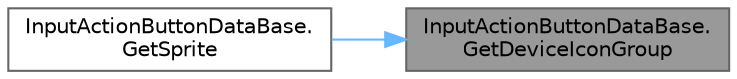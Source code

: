 digraph "InputActionButtonDataBase.GetDeviceIconGroup"
{
 // LATEX_PDF_SIZE
  bgcolor="transparent";
  edge [fontname=Helvetica,fontsize=10,labelfontname=Helvetica,labelfontsize=10];
  node [fontname=Helvetica,fontsize=10,shape=box,height=0.2,width=0.4];
  rankdir="RL";
  Node1 [id="Node000001",label="InputActionButtonDataBase.\lGetDeviceIconGroup",height=0.2,width=0.4,color="gray40", fillcolor="grey60", style="filled", fontcolor="black",tooltip=" "];
  Node1 -> Node2 [id="edge1_Node000001_Node000002",dir="back",color="steelblue1",style="solid",tooltip=" "];
  Node2 [id="Node000002",label="InputActionButtonDataBase.\lGetSprite",height=0.2,width=0.4,color="grey40", fillcolor="white", style="filled",URL="$class_input_action_button_data_base.html#acf3dede629a82687e396ec13b3c4d17d",tooltip="画像を取得する"];
}
